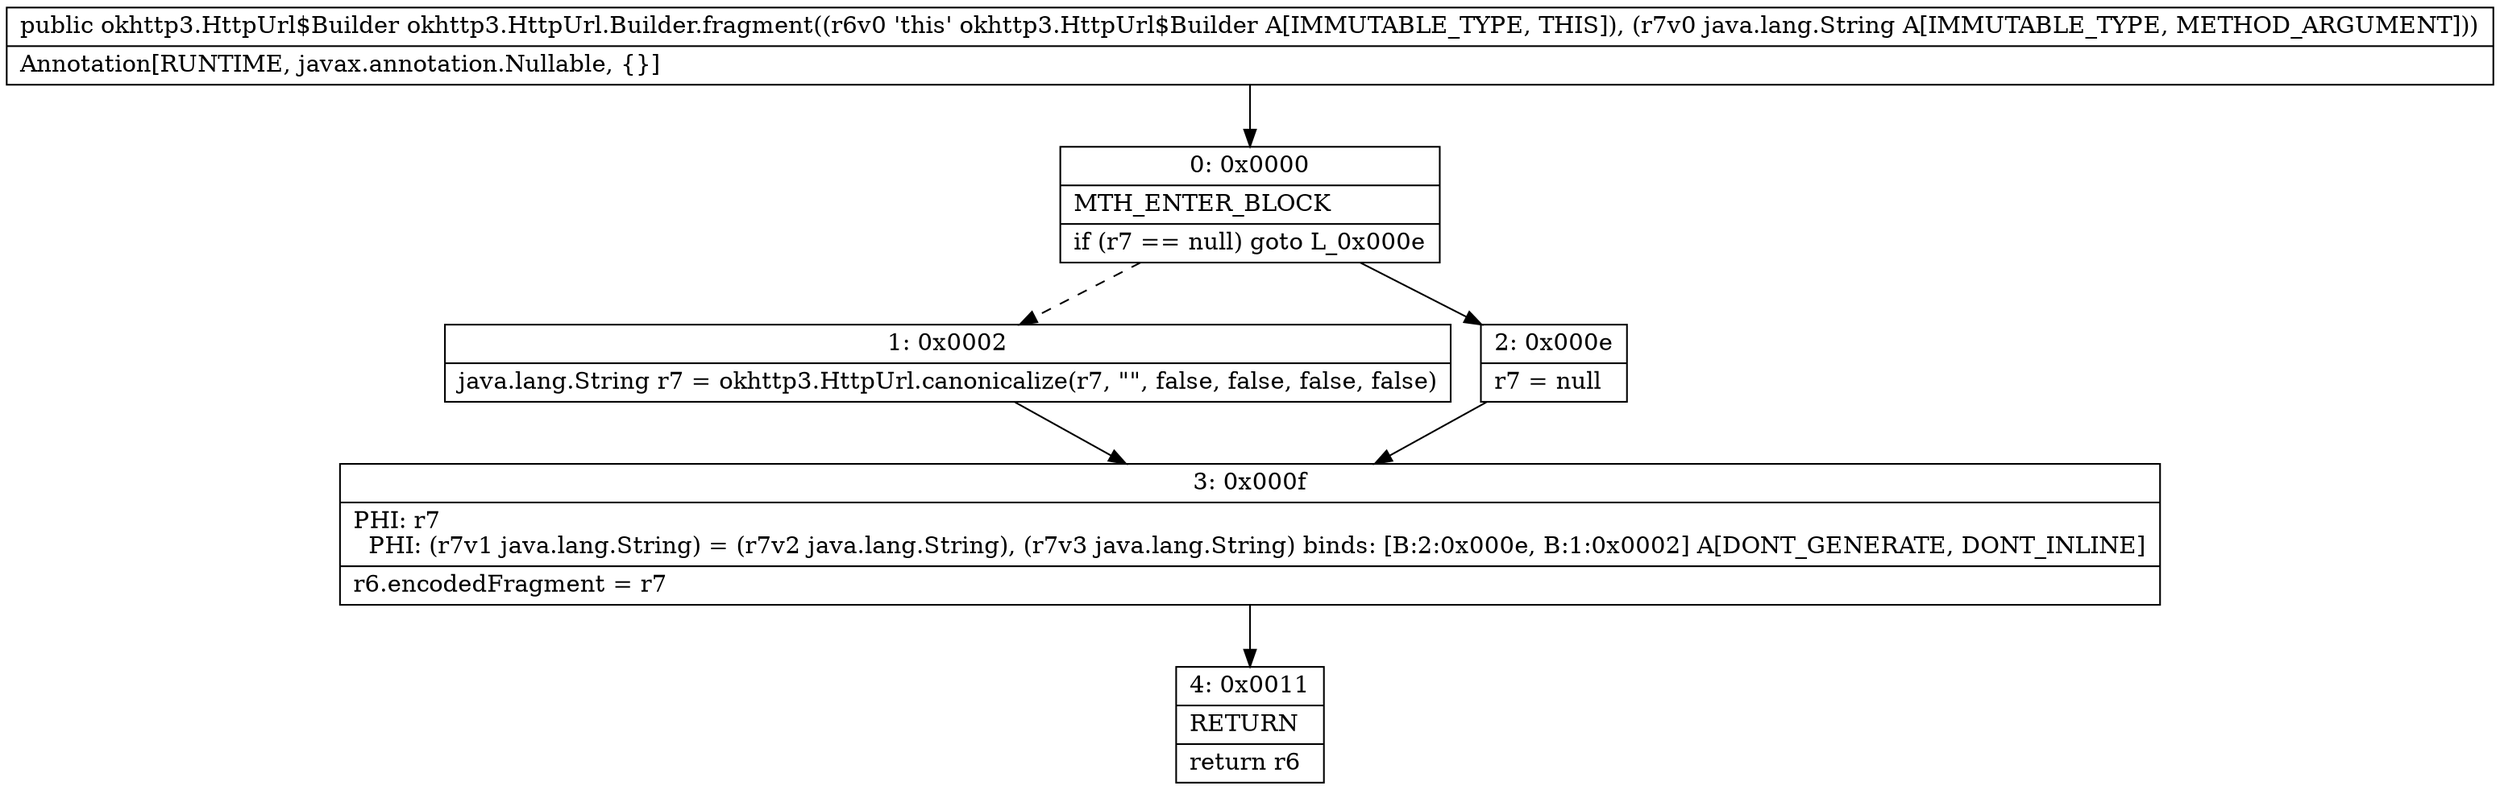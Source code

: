 digraph "CFG forokhttp3.HttpUrl.Builder.fragment(Ljava\/lang\/String;)Lokhttp3\/HttpUrl$Builder;" {
Node_0 [shape=record,label="{0\:\ 0x0000|MTH_ENTER_BLOCK\l|if (r7 == null) goto L_0x000e\l}"];
Node_1 [shape=record,label="{1\:\ 0x0002|java.lang.String r7 = okhttp3.HttpUrl.canonicalize(r7, \"\", false, false, false, false)\l}"];
Node_2 [shape=record,label="{2\:\ 0x000e|r7 = null\l}"];
Node_3 [shape=record,label="{3\:\ 0x000f|PHI: r7 \l  PHI: (r7v1 java.lang.String) = (r7v2 java.lang.String), (r7v3 java.lang.String) binds: [B:2:0x000e, B:1:0x0002] A[DONT_GENERATE, DONT_INLINE]\l|r6.encodedFragment = r7\l}"];
Node_4 [shape=record,label="{4\:\ 0x0011|RETURN\l|return r6\l}"];
MethodNode[shape=record,label="{public okhttp3.HttpUrl$Builder okhttp3.HttpUrl.Builder.fragment((r6v0 'this' okhttp3.HttpUrl$Builder A[IMMUTABLE_TYPE, THIS]), (r7v0 java.lang.String A[IMMUTABLE_TYPE, METHOD_ARGUMENT]))  | Annotation[RUNTIME, javax.annotation.Nullable, \{\}]\l}"];
MethodNode -> Node_0;
Node_0 -> Node_1[style=dashed];
Node_0 -> Node_2;
Node_1 -> Node_3;
Node_2 -> Node_3;
Node_3 -> Node_4;
}

